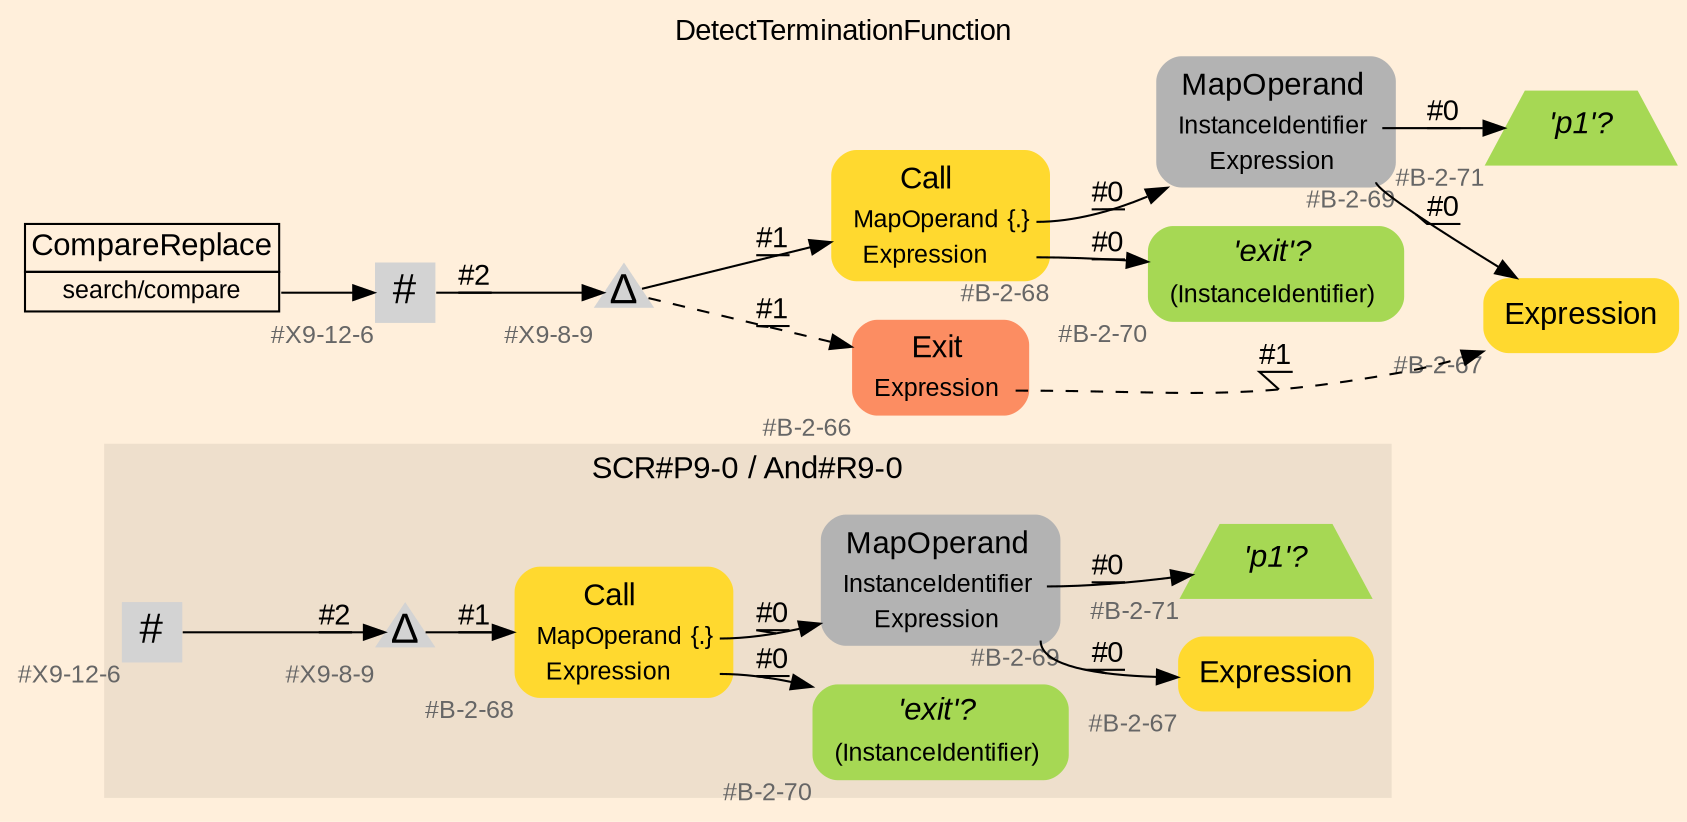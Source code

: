 digraph "DetectTerminationFunction" {
label = "DetectTerminationFunction"
labelloc = t
graph [
    rankdir = "LR"
    ranksep = 0.3
    bgcolor = antiquewhite1
    color = black
    fontcolor = black
    fontname = "Arial"
];
node [
    fontname = "Arial"
];
edge [
    fontname = "Arial"
];

// -------------------- figure And#R9-0 --------------------
// -------- region And#R9-0 ----------
subgraph "clusterAnd#R9-0" {
    label = "SCR#P9-0 / And#R9-0"
    style = "filled"
    color = antiquewhite2
    fontsize = "15"
    // -------- block And#R9-0/#X9-12-6 ----------
    "And#R9-0/#X9-12-6" [
        xlabel = "#X9-12-6"
        fontsize = "12"
        fontcolor = grey40
        shape = "square"
        label = <<FONT COLOR="black" POINT-SIZE="20">#</FONT>>
        style = "filled"
        penwidth = 0.0
        fixedsize = true
        width = 0.4
        height = 0.4
    ];
    
    // -------- block And#R9-0/#B-2-68 ----------
    "And#R9-0/#B-2-68" [
        fillcolor = "/set28/6"
        xlabel = "#B-2-68"
        fontsize = "12"
        fontcolor = grey40
        shape = "plaintext"
        label = <<TABLE BORDER="0" CELLBORDER="0" CELLSPACING="0">
         <TR><TD><FONT COLOR="black" POINT-SIZE="15">Call</FONT></TD></TR>
         <TR><TD><FONT COLOR="black" POINT-SIZE="12">MapOperand</FONT></TD><TD PORT="port0"><FONT COLOR="black" POINT-SIZE="12">{.}</FONT></TD></TR>
         <TR><TD><FONT COLOR="black" POINT-SIZE="12">Expression</FONT></TD><TD PORT="port1"></TD></TR>
        </TABLE>>
        style = "rounded,filled"
    ];
    
    // -------- block And#R9-0/#B-2-69 ----------
    "And#R9-0/#B-2-69" [
        fillcolor = "/set28/8"
        xlabel = "#B-2-69"
        fontsize = "12"
        fontcolor = grey40
        shape = "plaintext"
        label = <<TABLE BORDER="0" CELLBORDER="0" CELLSPACING="0">
         <TR><TD><FONT COLOR="black" POINT-SIZE="15">MapOperand</FONT></TD></TR>
         <TR><TD><FONT COLOR="black" POINT-SIZE="12">InstanceIdentifier</FONT></TD><TD PORT="port0"></TD></TR>
         <TR><TD><FONT COLOR="black" POINT-SIZE="12">Expression</FONT></TD><TD PORT="port1"></TD></TR>
        </TABLE>>
        style = "rounded,filled"
    ];
    
    // -------- block And#R9-0/#B-2-71 ----------
    "And#R9-0/#B-2-71" [
        fillcolor = "/set28/5"
        xlabel = "#B-2-71"
        fontsize = "12"
        fontcolor = grey40
        shape = "trapezium"
        label = <<FONT COLOR="black" POINT-SIZE="15"><I>'p1'?</I></FONT>>
        style = "filled"
        penwidth = 0.0
    ];
    
    // -------- block And#R9-0/#X9-8-9 ----------
    "And#R9-0/#X9-8-9" [
        xlabel = "#X9-8-9"
        fontsize = "12"
        fontcolor = grey40
        shape = "triangle"
        label = <<FONT COLOR="black" POINT-SIZE="20">Δ</FONT>>
        style = "filled"
        penwidth = 0.0
        fixedsize = true
        width = 0.4
        height = 0.4
    ];
    
    // -------- block And#R9-0/#B-2-67 ----------
    "And#R9-0/#B-2-67" [
        fillcolor = "/set28/6"
        xlabel = "#B-2-67"
        fontsize = "12"
        fontcolor = grey40
        shape = "plaintext"
        label = <<TABLE BORDER="0" CELLBORDER="0" CELLSPACING="0">
         <TR><TD><FONT COLOR="black" POINT-SIZE="15">Expression</FONT></TD></TR>
        </TABLE>>
        style = "rounded,filled"
    ];
    
    // -------- block And#R9-0/#B-2-70 ----------
    "And#R9-0/#B-2-70" [
        fillcolor = "/set28/5"
        xlabel = "#B-2-70"
        fontsize = "12"
        fontcolor = grey40
        shape = "plaintext"
        label = <<TABLE BORDER="0" CELLBORDER="0" CELLSPACING="0">
         <TR><TD><FONT COLOR="black" POINT-SIZE="15"><I>'exit'?</I></FONT></TD></TR>
         <TR><TD><FONT COLOR="black" POINT-SIZE="12">(InstanceIdentifier)</FONT></TD><TD PORT="port0"></TD></TR>
        </TABLE>>
        style = "rounded,filled"
    ];
    
}

"And#R9-0/#X9-12-6" -> "And#R9-0/#X9-8-9" [
    label = "#2"
    decorate = true
    color = black
    fontcolor = black
];

"And#R9-0/#B-2-68":port0 -> "And#R9-0/#B-2-69" [
    label = "#0"
    decorate = true
    color = black
    fontcolor = black
];

"And#R9-0/#B-2-68":port1 -> "And#R9-0/#B-2-70" [
    label = "#0"
    decorate = true
    color = black
    fontcolor = black
];

"And#R9-0/#B-2-69":port0 -> "And#R9-0/#B-2-71" [
    label = "#0"
    decorate = true
    color = black
    fontcolor = black
];

"And#R9-0/#B-2-69":port1 -> "And#R9-0/#B-2-67" [
    label = "#0"
    decorate = true
    color = black
    fontcolor = black
];

"And#R9-0/#X9-8-9" -> "And#R9-0/#B-2-68" [
    label = "#1"
    decorate = true
    color = black
    fontcolor = black
];


// -------------------- transformation figure --------------------
// -------- block CR#X9-10-9 ----------
"CR#X9-10-9" [
    fillcolor = antiquewhite1
    fontsize = "12"
    fontcolor = grey40
    shape = "plaintext"
    label = <<TABLE BORDER="0" CELLBORDER="1" CELLSPACING="0">
     <TR><TD><FONT COLOR="black" POINT-SIZE="15">CompareReplace</FONT></TD></TR>
     <TR><TD PORT="port0"><FONT COLOR="black" POINT-SIZE="12">search/compare</FONT></TD></TR>
    </TABLE>>
    style = "filled"
    color = black
];

// -------- block #X9-12-6 ----------
"#X9-12-6" [
    xlabel = "#X9-12-6"
    fontsize = "12"
    fontcolor = grey40
    shape = "square"
    label = <<FONT COLOR="black" POINT-SIZE="20">#</FONT>>
    style = "filled"
    penwidth = 0.0
    fixedsize = true
    width = 0.4
    height = 0.4
];

// -------- block #X9-8-9 ----------
"#X9-8-9" [
    xlabel = "#X9-8-9"
    fontsize = "12"
    fontcolor = grey40
    shape = "triangle"
    label = <<FONT COLOR="black" POINT-SIZE="20">Δ</FONT>>
    style = "filled"
    penwidth = 0.0
    fixedsize = true
    width = 0.4
    height = 0.4
];

// -------- block #B-2-68 ----------
"#B-2-68" [
    fillcolor = "/set28/6"
    xlabel = "#B-2-68"
    fontsize = "12"
    fontcolor = grey40
    shape = "plaintext"
    label = <<TABLE BORDER="0" CELLBORDER="0" CELLSPACING="0">
     <TR><TD><FONT COLOR="black" POINT-SIZE="15">Call</FONT></TD></TR>
     <TR><TD><FONT COLOR="black" POINT-SIZE="12">MapOperand</FONT></TD><TD PORT="port0"><FONT COLOR="black" POINT-SIZE="12">{.}</FONT></TD></TR>
     <TR><TD><FONT COLOR="black" POINT-SIZE="12">Expression</FONT></TD><TD PORT="port1"></TD></TR>
    </TABLE>>
    style = "rounded,filled"
];

// -------- block #B-2-69 ----------
"#B-2-69" [
    fillcolor = "/set28/8"
    xlabel = "#B-2-69"
    fontsize = "12"
    fontcolor = grey40
    shape = "plaintext"
    label = <<TABLE BORDER="0" CELLBORDER="0" CELLSPACING="0">
     <TR><TD><FONT COLOR="black" POINT-SIZE="15">MapOperand</FONT></TD></TR>
     <TR><TD><FONT COLOR="black" POINT-SIZE="12">InstanceIdentifier</FONT></TD><TD PORT="port0"></TD></TR>
     <TR><TD><FONT COLOR="black" POINT-SIZE="12">Expression</FONT></TD><TD PORT="port1"></TD></TR>
    </TABLE>>
    style = "rounded,filled"
];

// -------- block #B-2-71 ----------
"#B-2-71" [
    fillcolor = "/set28/5"
    xlabel = "#B-2-71"
    fontsize = "12"
    fontcolor = grey40
    shape = "trapezium"
    label = <<FONT COLOR="black" POINT-SIZE="15"><I>'p1'?</I></FONT>>
    style = "filled"
    penwidth = 0.0
];

// -------- block #B-2-67 ----------
"#B-2-67" [
    fillcolor = "/set28/6"
    xlabel = "#B-2-67"
    fontsize = "12"
    fontcolor = grey40
    shape = "plaintext"
    label = <<TABLE BORDER="0" CELLBORDER="0" CELLSPACING="0">
     <TR><TD><FONT COLOR="black" POINT-SIZE="15">Expression</FONT></TD></TR>
    </TABLE>>
    style = "rounded,filled"
];

// -------- block #B-2-70 ----------
"#B-2-70" [
    fillcolor = "/set28/5"
    xlabel = "#B-2-70"
    fontsize = "12"
    fontcolor = grey40
    shape = "plaintext"
    label = <<TABLE BORDER="0" CELLBORDER="0" CELLSPACING="0">
     <TR><TD><FONT COLOR="black" POINT-SIZE="15"><I>'exit'?</I></FONT></TD></TR>
     <TR><TD><FONT COLOR="black" POINT-SIZE="12">(InstanceIdentifier)</FONT></TD><TD PORT="port0"></TD></TR>
    </TABLE>>
    style = "rounded,filled"
];

// -------- block #B-2-66 ----------
"#B-2-66" [
    fillcolor = "/set28/2"
    xlabel = "#B-2-66"
    fontsize = "12"
    fontcolor = grey40
    shape = "plaintext"
    label = <<TABLE BORDER="0" CELLBORDER="0" CELLSPACING="0">
     <TR><TD><FONT COLOR="black" POINT-SIZE="15">Exit</FONT></TD></TR>
     <TR><TD><FONT COLOR="black" POINT-SIZE="12">Expression</FONT></TD><TD PORT="port0"></TD></TR>
    </TABLE>>
    style = "rounded,filled"
];

"CR#X9-10-9":port0 -> "#X9-12-6" [
    label = ""
    decorate = true
    color = black
    fontcolor = black
];

"#X9-12-6" -> "#X9-8-9" [
    label = "#2"
    decorate = true
    color = black
    fontcolor = black
];

"#X9-8-9" -> "#B-2-68" [
    label = "#1"
    decorate = true
    color = black
    fontcolor = black
];

"#X9-8-9" -> "#B-2-66" [
    style="dashed"
    label = "#1"
    decorate = true
    color = black
    fontcolor = black
];

"#B-2-68":port0 -> "#B-2-69" [
    label = "#0"
    decorate = true
    color = black
    fontcolor = black
];

"#B-2-68":port1 -> "#B-2-70" [
    label = "#0"
    decorate = true
    color = black
    fontcolor = black
];

"#B-2-69":port0 -> "#B-2-71" [
    label = "#0"
    decorate = true
    color = black
    fontcolor = black
];

"#B-2-69":port1 -> "#B-2-67" [
    label = "#0"
    decorate = true
    color = black
    fontcolor = black
];

"#B-2-66":port0 -> "#B-2-67" [
    style="dashed"
    label = "#1"
    decorate = true
    color = black
    fontcolor = black
];


}
